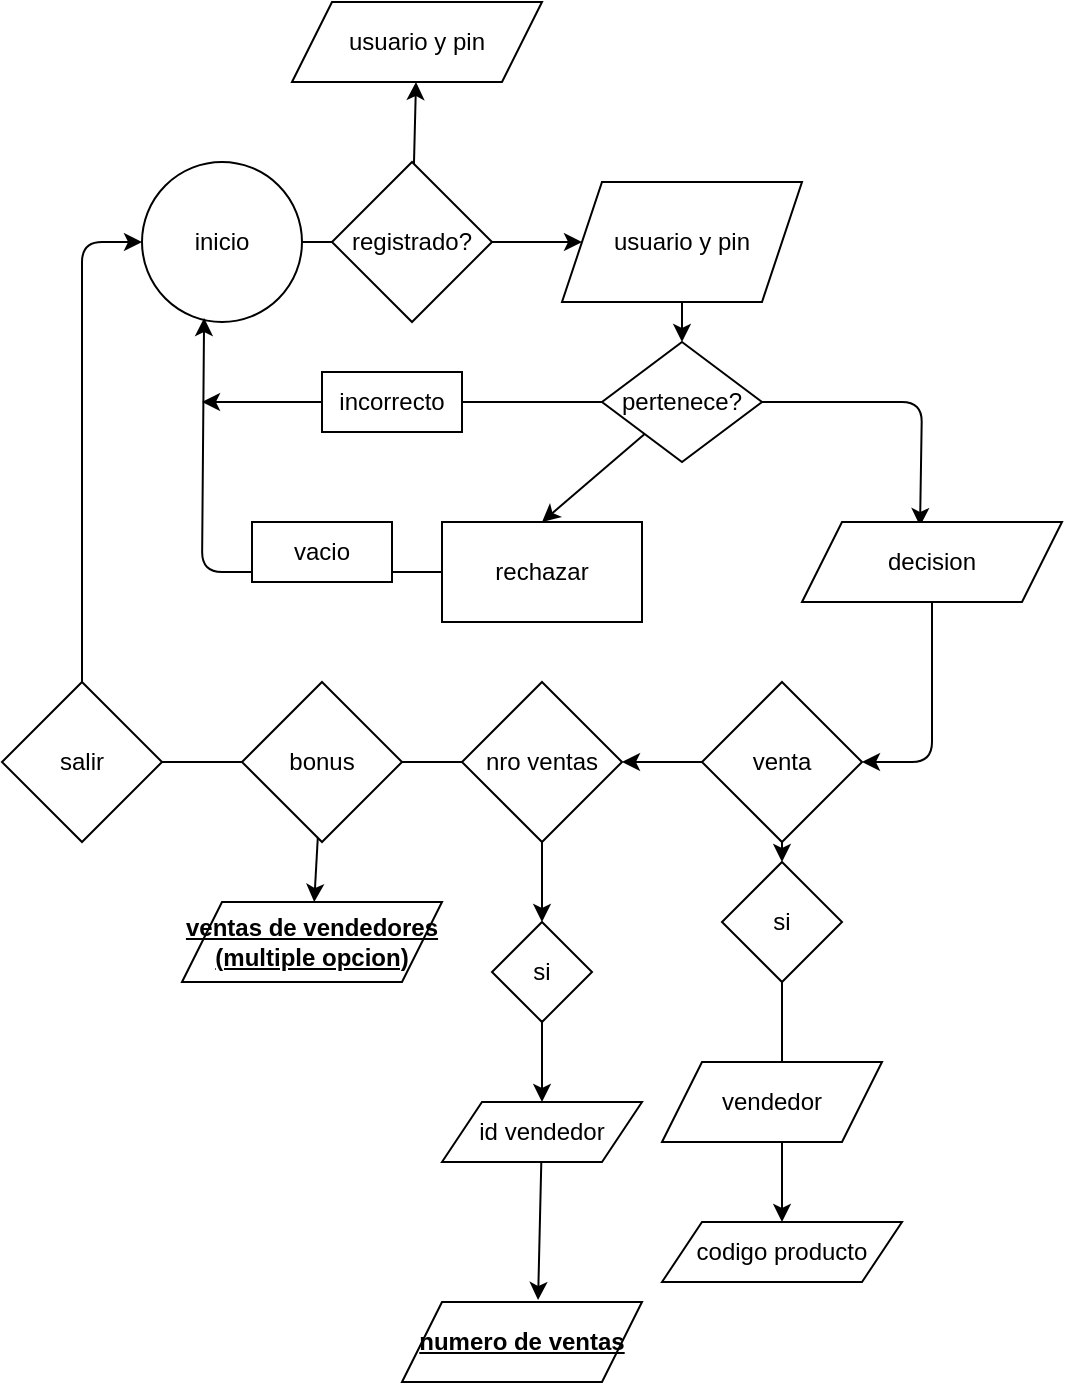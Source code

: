 <mxfile>
    <diagram id="N1TNiaG7QvdNexLvFVCD" name="Page-1">
        <mxGraphModel dx="1206" dy="1907" grid="1" gridSize="10" guides="1" tooltips="1" connect="1" arrows="1" fold="1" page="1" pageScale="1" pageWidth="850" pageHeight="1100" background="none" math="0" shadow="0">
            <root>
                <mxCell id="0"/>
                <mxCell id="1" parent="0"/>
                <mxCell id="7" style="edgeStyle=none;html=1;entryX=0;entryY=0.5;entryDx=0;entryDy=0;" edge="1" parent="1" source="2" target="3">
                    <mxGeometry relative="1" as="geometry"/>
                </mxCell>
                <mxCell id="2" value="inicio&lt;br&gt;" style="ellipse;whiteSpace=wrap;html=1;aspect=fixed;" vertex="1" parent="1">
                    <mxGeometry x="370" y="60" width="80" height="80" as="geometry"/>
                </mxCell>
                <mxCell id="8" style="edgeStyle=none;html=1;" edge="1" parent="1" source="3" target="9">
                    <mxGeometry relative="1" as="geometry">
                        <mxPoint x="640" y="190" as="targetPoint"/>
                    </mxGeometry>
                </mxCell>
                <mxCell id="3" value="usuario y pin" style="shape=parallelogram;perimeter=parallelogramPerimeter;whiteSpace=wrap;html=1;fixedSize=1;" vertex="1" parent="1">
                    <mxGeometry x="580" y="70" width="120" height="60" as="geometry"/>
                </mxCell>
                <mxCell id="10" style="edgeStyle=none;html=1;" edge="1" parent="1" source="9">
                    <mxGeometry relative="1" as="geometry">
                        <mxPoint x="570" y="240" as="targetPoint"/>
                    </mxGeometry>
                </mxCell>
                <mxCell id="19" style="edgeStyle=none;html=1;startArrow=none;" edge="1" parent="1" source="18">
                    <mxGeometry relative="1" as="geometry">
                        <mxPoint x="400" y="180" as="targetPoint"/>
                    </mxGeometry>
                </mxCell>
                <mxCell id="21" style="edgeStyle=none;html=1;entryX=0.454;entryY=0.05;entryDx=0;entryDy=0;entryPerimeter=0;" edge="1" parent="1" source="9" target="22">
                    <mxGeometry relative="1" as="geometry">
                        <mxPoint x="840" y="180" as="targetPoint"/>
                        <Array as="points">
                            <mxPoint x="760" y="180"/>
                        </Array>
                    </mxGeometry>
                </mxCell>
                <mxCell id="9" value="pertenece?" style="rhombus;whiteSpace=wrap;html=1;" vertex="1" parent="1">
                    <mxGeometry x="600" y="150" width="80" height="60" as="geometry"/>
                </mxCell>
                <mxCell id="13" style="edgeStyle=none;html=1;entryX=0.388;entryY=0.975;entryDx=0;entryDy=0;entryPerimeter=0;" edge="1" parent="1" source="12" target="2">
                    <mxGeometry relative="1" as="geometry">
                        <mxPoint x="280" y="265" as="targetPoint"/>
                        <Array as="points">
                            <mxPoint x="400" y="265"/>
                        </Array>
                    </mxGeometry>
                </mxCell>
                <mxCell id="12" value="rechazar" style="rounded=0;whiteSpace=wrap;html=1;" vertex="1" parent="1">
                    <mxGeometry x="520" y="240" width="100" height="50" as="geometry"/>
                </mxCell>
                <mxCell id="15" value="vacio&lt;span style=&quot;color: rgba(0, 0, 0, 0); font-family: monospace; font-size: 0px; text-align: start;&quot;&gt;%3CmxGraphModel%3E%3Croot%3E%3CmxCell%20id%3D%220%22%2F%3E%3CmxCell%20id%3D%221%22%20parent%3D%220%22%2F%3E%3CmxCell%20id%3D%222%22%20style%3D%22edgeStyle%3Dnone%3Bhtml%3D1%3B%22%20edge%3D%221%22%20parent%3D%221%22%3E%3CmxGeometry%20relative%3D%221%22%20as%3D%22geometry%22%3E%3CmxPoint%20x%3D%22290%22%20y%3D%22200%22%20as%3D%22targetPoint%22%2F%3E%3CmxPoint%20x%3D%22370%22%20y%3D%22100%22%20as%3D%22sourcePoint%22%2F%3E%3CArray%20as%3D%22points%22%3E%3CmxPoint%20x%3D%22290%22%20y%3D%22100%22%2F%3E%3C%2FArray%3E%3C%2FmxGeometry%3E%3C%2FmxCell%3E%3C%2Froot%3E%3C%2FmxGraphModel%3E&lt;/span&gt;" style="rounded=0;whiteSpace=wrap;html=1;" vertex="1" parent="1">
                    <mxGeometry x="425" y="240" width="70" height="30" as="geometry"/>
                </mxCell>
                <mxCell id="20" value="" style="edgeStyle=none;html=1;endArrow=none;" edge="1" parent="1" source="9" target="18">
                    <mxGeometry relative="1" as="geometry">
                        <mxPoint x="400" y="180" as="targetPoint"/>
                        <mxPoint x="600" y="180" as="sourcePoint"/>
                    </mxGeometry>
                </mxCell>
                <mxCell id="18" value="incorrecto" style="rounded=0;whiteSpace=wrap;html=1;" vertex="1" parent="1">
                    <mxGeometry x="460" y="165" width="70" height="30" as="geometry"/>
                </mxCell>
                <mxCell id="23" style="edgeStyle=none;html=1;" edge="1" parent="1" source="22" target="24">
                    <mxGeometry relative="1" as="geometry">
                        <mxPoint x="690" y="360" as="targetPoint"/>
                        <Array as="points">
                            <mxPoint x="765" y="360"/>
                        </Array>
                    </mxGeometry>
                </mxCell>
                <mxCell id="22" value="decision" style="shape=parallelogram;perimeter=parallelogramPerimeter;whiteSpace=wrap;html=1;fixedSize=1;" vertex="1" parent="1">
                    <mxGeometry x="700" y="240" width="130" height="40" as="geometry"/>
                </mxCell>
                <mxCell id="25" style="edgeStyle=none;html=1;" edge="1" parent="1" source="24" target="26">
                    <mxGeometry relative="1" as="geometry">
                        <mxPoint x="690" y="430" as="targetPoint"/>
                    </mxGeometry>
                </mxCell>
                <mxCell id="29" style="edgeStyle=none;html=1;" edge="1" parent="1" source="24">
                    <mxGeometry relative="1" as="geometry">
                        <mxPoint x="610" y="360" as="targetPoint"/>
                    </mxGeometry>
                </mxCell>
                <mxCell id="24" value="venta" style="rhombus;whiteSpace=wrap;html=1;" vertex="1" parent="1">
                    <mxGeometry x="650" y="320" width="80" height="80" as="geometry"/>
                </mxCell>
                <mxCell id="27" style="edgeStyle=none;html=1;" edge="1" parent="1" source="26" target="28">
                    <mxGeometry relative="1" as="geometry">
                        <mxPoint x="690" y="540" as="targetPoint"/>
                    </mxGeometry>
                </mxCell>
                <mxCell id="26" value="si" style="rhombus;whiteSpace=wrap;html=1;" vertex="1" parent="1">
                    <mxGeometry x="660" y="410" width="60" height="60" as="geometry"/>
                </mxCell>
                <mxCell id="28" value="codigo producto" style="shape=parallelogram;perimeter=parallelogramPerimeter;whiteSpace=wrap;html=1;fixedSize=1;" vertex="1" parent="1">
                    <mxGeometry x="630" y="590" width="120" height="30" as="geometry"/>
                </mxCell>
                <mxCell id="32" style="edgeStyle=none;html=1;" edge="1" parent="1" source="31" target="33">
                    <mxGeometry relative="1" as="geometry">
                        <mxPoint x="570" y="440" as="targetPoint"/>
                    </mxGeometry>
                </mxCell>
                <mxCell id="39" style="edgeStyle=none;html=1;entryX=0;entryY=0.5;entryDx=0;entryDy=0;startArrow=none;" edge="1" parent="1" source="41" target="2">
                    <mxGeometry relative="1" as="geometry">
                        <mxPoint x="340" y="60" as="targetPoint"/>
                        <Array as="points">
                            <mxPoint x="340" y="100"/>
                        </Array>
                    </mxGeometry>
                </mxCell>
                <mxCell id="31" value="nro ventas" style="rhombus;whiteSpace=wrap;html=1;" vertex="1" parent="1">
                    <mxGeometry x="530" y="320" width="80" height="80" as="geometry"/>
                </mxCell>
                <mxCell id="34" style="edgeStyle=none;html=1;" edge="1" parent="1" source="33" target="35">
                    <mxGeometry relative="1" as="geometry">
                        <mxPoint x="570" y="530" as="targetPoint"/>
                    </mxGeometry>
                </mxCell>
                <mxCell id="33" value="si" style="rhombus;whiteSpace=wrap;html=1;" vertex="1" parent="1">
                    <mxGeometry x="545" y="440" width="50" height="50" as="geometry"/>
                </mxCell>
                <mxCell id="38" style="edgeStyle=none;html=1;entryX=0.567;entryY=-0.025;entryDx=0;entryDy=0;entryPerimeter=0;" edge="1" parent="1" source="35" target="37">
                    <mxGeometry relative="1" as="geometry"/>
                </mxCell>
                <mxCell id="35" value="id vendedor" style="shape=parallelogram;perimeter=parallelogramPerimeter;whiteSpace=wrap;html=1;fixedSize=1;" vertex="1" parent="1">
                    <mxGeometry x="520" y="530" width="100" height="30" as="geometry"/>
                </mxCell>
                <mxCell id="37" value="&lt;b&gt;&lt;u&gt;numero de ventas&lt;/u&gt;&lt;/b&gt;" style="shape=parallelogram;perimeter=parallelogramPerimeter;whiteSpace=wrap;html=1;fixedSize=1;" vertex="1" parent="1">
                    <mxGeometry x="500" y="630" width="120" height="40" as="geometry"/>
                </mxCell>
                <mxCell id="42" value="" style="edgeStyle=none;html=1;entryX=0;entryY=0.5;entryDx=0;entryDy=0;endArrow=none;" edge="1" parent="1" source="31" target="41">
                    <mxGeometry relative="1" as="geometry">
                        <mxPoint x="370" y="100" as="targetPoint"/>
                        <mxPoint x="530" y="360" as="sourcePoint"/>
                        <Array as="points">
                            <mxPoint x="340" y="360"/>
                        </Array>
                    </mxGeometry>
                </mxCell>
                <mxCell id="41" value="salir" style="rhombus;whiteSpace=wrap;html=1;" vertex="1" parent="1">
                    <mxGeometry x="300" y="320" width="80" height="80" as="geometry"/>
                </mxCell>
                <mxCell id="44" style="edgeStyle=none;html=1;" edge="1" parent="1" source="43" target="45">
                    <mxGeometry relative="1" as="geometry">
                        <mxPoint x="460" y="440" as="targetPoint"/>
                    </mxGeometry>
                </mxCell>
                <mxCell id="43" value="bonus" style="rhombus;whiteSpace=wrap;html=1;" vertex="1" parent="1">
                    <mxGeometry x="420" y="320" width="80" height="80" as="geometry"/>
                </mxCell>
                <mxCell id="45" value="&lt;b&gt;&lt;u&gt;ventas de vendedores (multiple opcion)&lt;/u&gt;&lt;/b&gt;" style="shape=parallelogram;perimeter=parallelogramPerimeter;whiteSpace=wrap;html=1;fixedSize=1;" vertex="1" parent="1">
                    <mxGeometry x="390" y="430" width="130" height="40" as="geometry"/>
                </mxCell>
                <mxCell id="46" value="vendedor" style="shape=parallelogram;perimeter=parallelogramPerimeter;whiteSpace=wrap;html=1;fixedSize=1;" vertex="1" parent="1">
                    <mxGeometry x="630" y="510" width="110" height="40" as="geometry"/>
                </mxCell>
                <mxCell id="48" style="edgeStyle=none;html=1;" edge="1" parent="1" source="47" target="49">
                    <mxGeometry relative="1" as="geometry">
                        <mxPoint x="505" y="20" as="targetPoint"/>
                    </mxGeometry>
                </mxCell>
                <mxCell id="47" value="registrado?" style="rhombus;whiteSpace=wrap;html=1;" vertex="1" parent="1">
                    <mxGeometry x="465" y="60" width="80" height="80" as="geometry"/>
                </mxCell>
                <mxCell id="49" value="usuario y pin" style="shape=parallelogram;perimeter=parallelogramPerimeter;whiteSpace=wrap;html=1;fixedSize=1;" vertex="1" parent="1">
                    <mxGeometry x="445" y="-20" width="125" height="40" as="geometry"/>
                </mxCell>
            </root>
        </mxGraphModel>
    </diagram>
</mxfile>